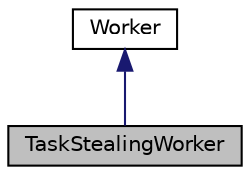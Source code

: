 digraph "TaskStealingWorker"
{
  edge [fontname="Helvetica",fontsize="10",labelfontname="Helvetica",labelfontsize="10"];
  node [fontname="Helvetica",fontsize="10",shape=record];
  Node1 [label="TaskStealingWorker",height=0.2,width=0.4,color="black", fillcolor="grey75", style="filled", fontcolor="black"];
  Node2 -> Node1 [dir="back",color="midnightblue",fontsize="10",style="solid"];
  Node2 [label="Worker",height=0.2,width=0.4,color="black", fillcolor="white", style="filled",URL="$d9/d77/a00095.html"];
}
